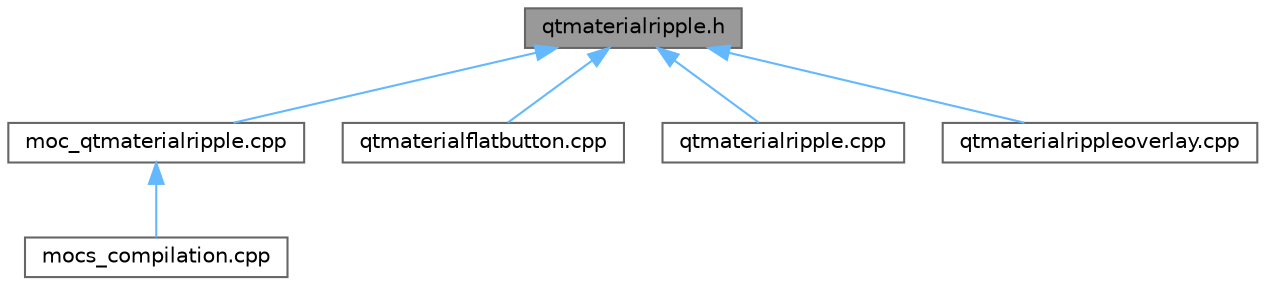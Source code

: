 digraph "qtmaterialripple.h"
{
 // LATEX_PDF_SIZE
  bgcolor="transparent";
  edge [fontname=Helvetica,fontsize=10,labelfontname=Helvetica,labelfontsize=10];
  node [fontname=Helvetica,fontsize=10,shape=box,height=0.2,width=0.4];
  Node1 [id="Node000001",label="qtmaterialripple.h",height=0.2,width=0.4,color="gray40", fillcolor="grey60", style="filled", fontcolor="black",tooltip="定义 QtMaterialRipple 类，提供水波纹动画效果"];
  Node1 -> Node2 [id="edge1_Node000001_Node000002",dir="back",color="steelblue1",style="solid",tooltip=" "];
  Node2 [id="Node000002",label="moc_qtmaterialripple.cpp",height=0.2,width=0.4,color="grey40", fillcolor="white", style="filled",URL="$moc__qtmaterialripple_8cpp.html",tooltip=" "];
  Node2 -> Node3 [id="edge2_Node000002_Node000003",dir="back",color="steelblue1",style="solid",tooltip=" "];
  Node3 [id="Node000003",label="mocs_compilation.cpp",height=0.2,width=0.4,color="grey40", fillcolor="white", style="filled",URL="$ui_2_qt_material_widget_2_qt_material_widget__autogen_2mocs__compilation_8cpp.html",tooltip=" "];
  Node1 -> Node4 [id="edge3_Node000001_Node000004",dir="back",color="steelblue1",style="solid",tooltip=" "];
  Node4 [id="Node000004",label="qtmaterialflatbutton.cpp",height=0.2,width=0.4,color="grey40", fillcolor="white", style="filled",URL="$qtmaterialflatbutton_8cpp.html",tooltip="实现 QtMaterialFlatButton 类，提供 Material Design 扁平按钮"];
  Node1 -> Node5 [id="edge4_Node000001_Node000005",dir="back",color="steelblue1",style="solid",tooltip=" "];
  Node5 [id="Node000005",label="qtmaterialripple.cpp",height=0.2,width=0.4,color="grey40", fillcolor="white", style="filled",URL="$qtmaterialripple_8cpp.html",tooltip="实现 QtMaterialRipple 类，提供水波纹动画效果"];
  Node1 -> Node6 [id="edge5_Node000001_Node000006",dir="back",color="steelblue1",style="solid",tooltip=" "];
  Node6 [id="Node000006",label="qtmaterialrippleoverlay.cpp",height=0.2,width=0.4,color="grey40", fillcolor="white", style="filled",URL="$qtmaterialrippleoverlay_8cpp.html",tooltip="实现 QtMaterialRippleOverlay 类，提供水波纹覆盖层功能"];
}
